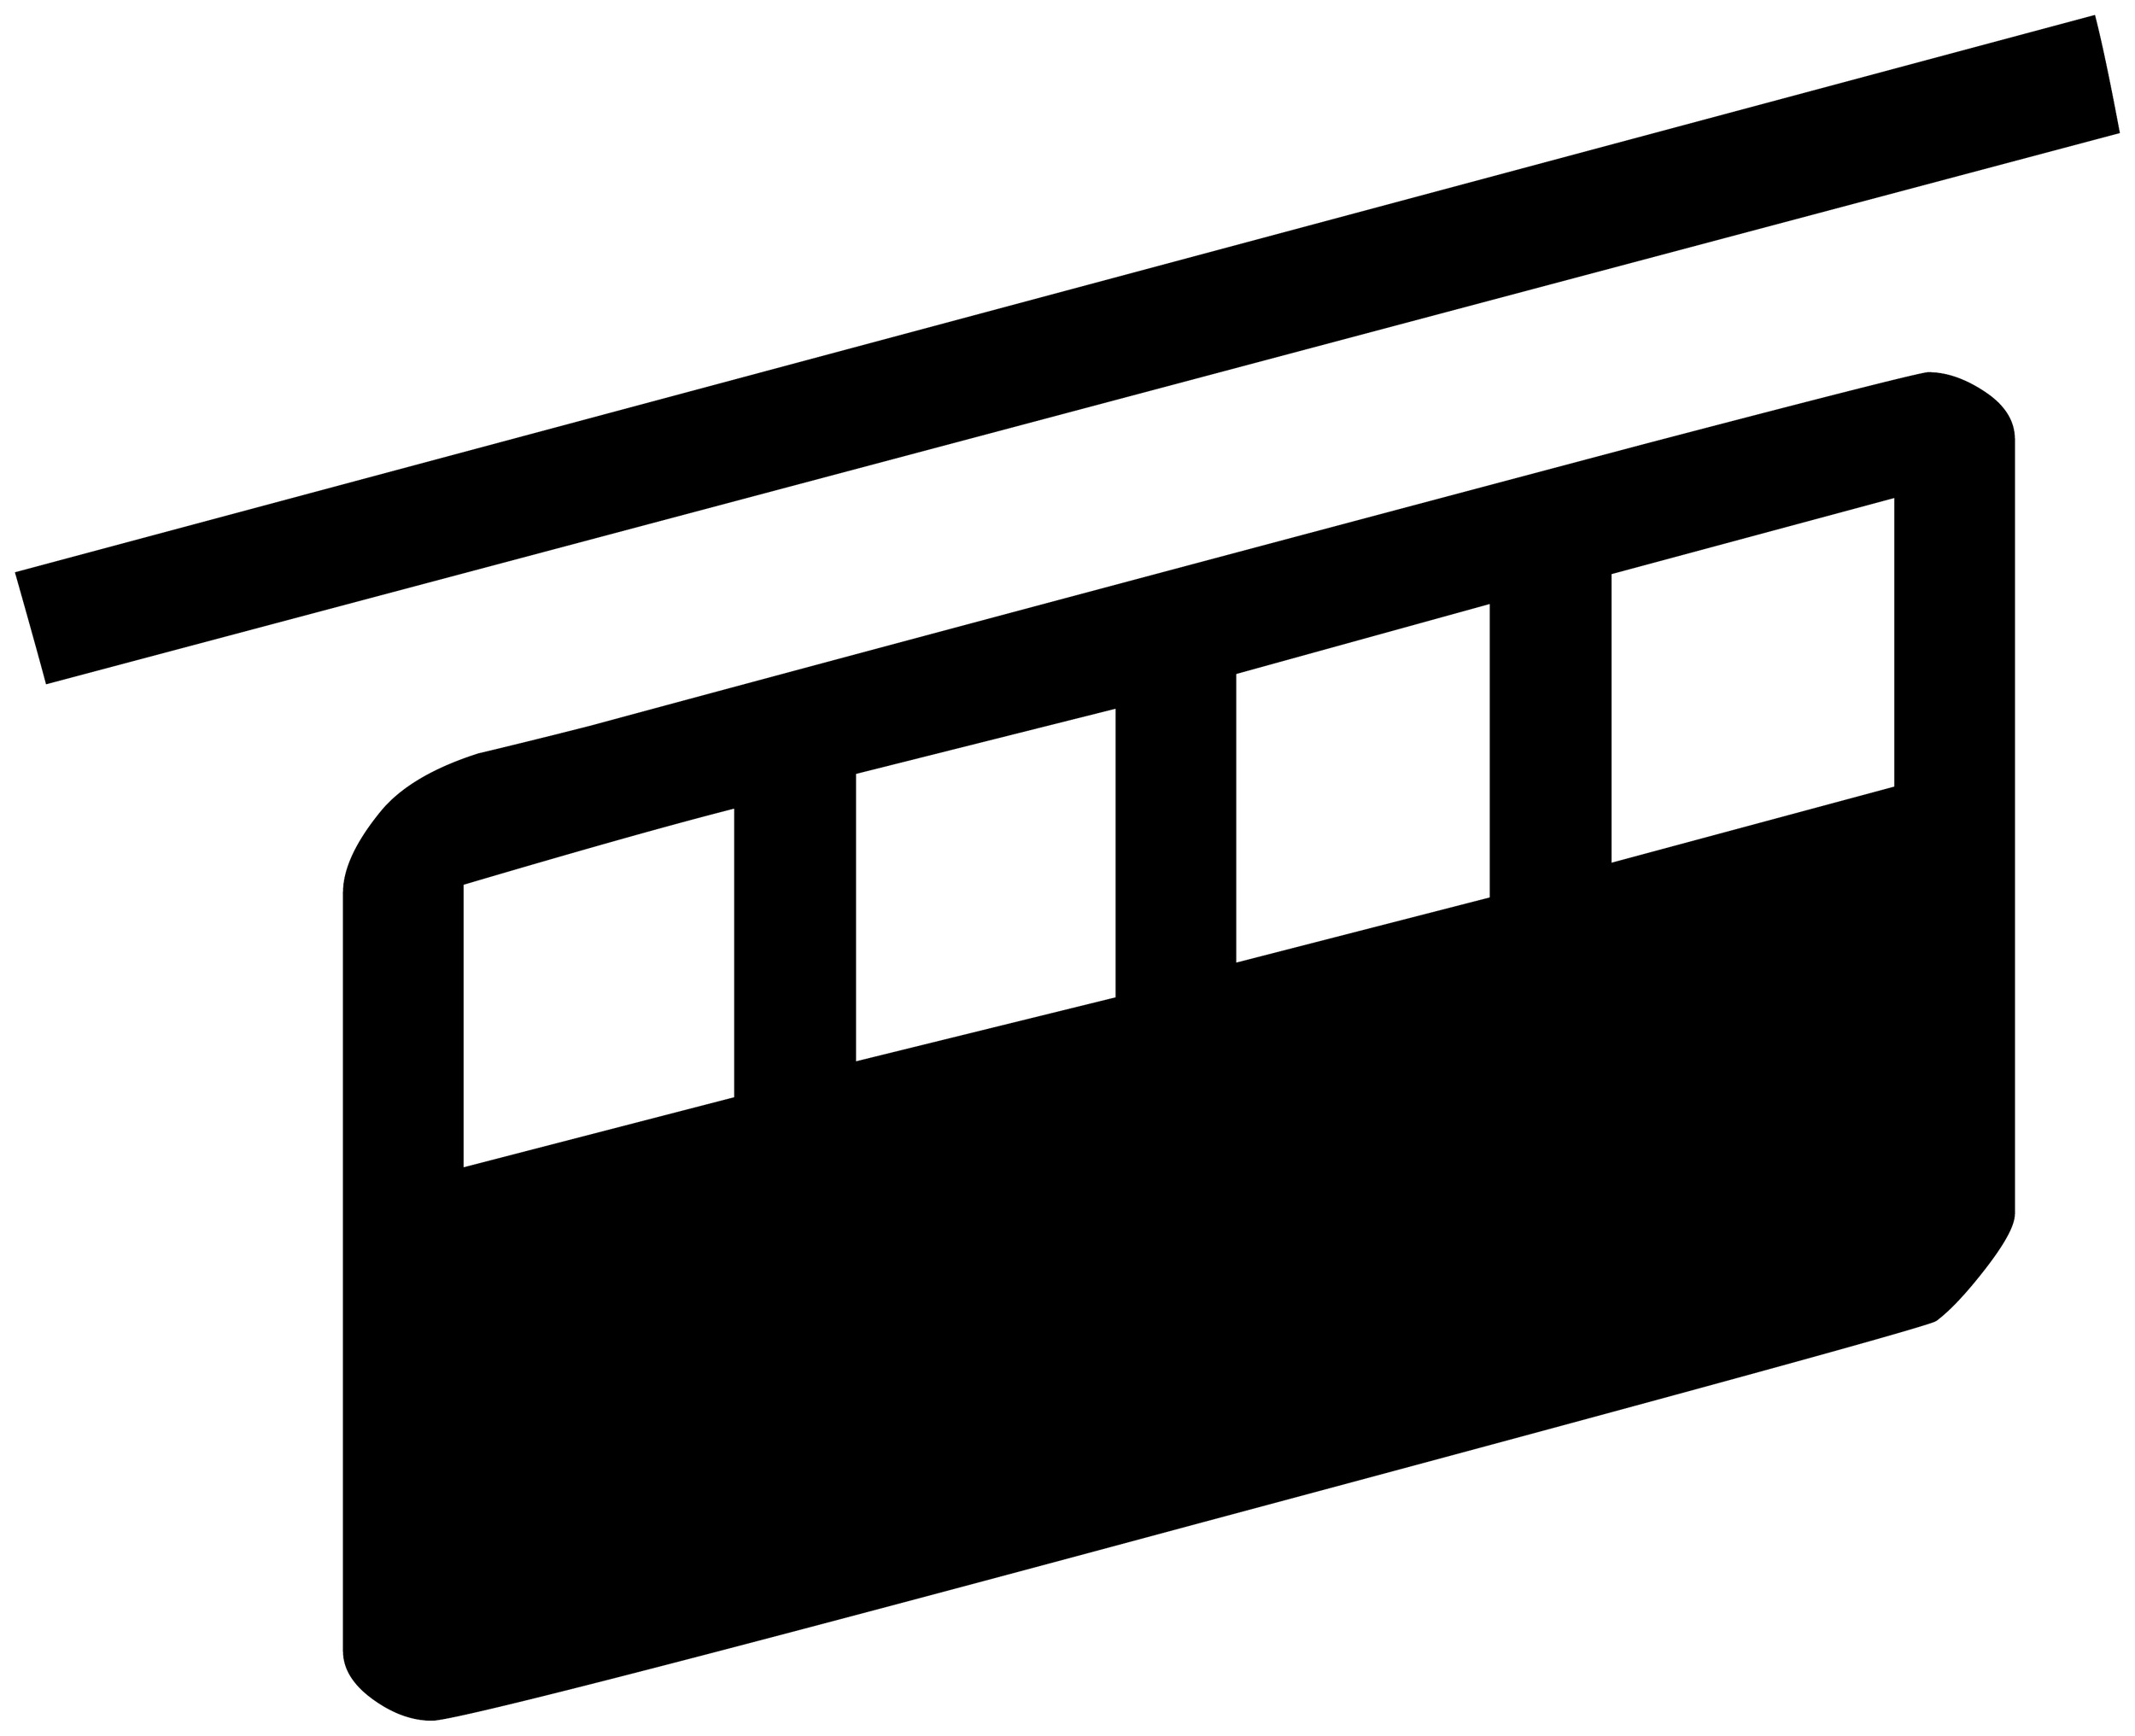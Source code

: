 


\begin{tikzpicture}[y=0.80pt, x=0.80pt, yscale=-1.0, xscale=1.0, inner sep=0pt, outer sep=0pt]
\begin{scope}[shift={(100.0,1708.0)},nonzero rule]
  \path[draw=.,fill=.,line width=1.600pt] (1807.0,-1188.0) --
    (107.0,-736.0) .. controls (101.667,-756.0) and (93.333,-786.0)
    .. (82.0,-826.0) -- (1787.0,-1283.0) .. controls
    (1792.333,-1262.333) and (1799.0,-1230.667) .. (1807.0,-1188.0) --
    cycle(1721.0,-300.0) .. controls (1721.0,-290.667) and
    (1712.333,-275.0) .. (1695.0,-253.0) .. controls
    (1680.333,-234.333) and (1667.667,-221.0) .. (1657.0,-213.0) ..
    controls (1651.667,-209.0) and (1450.0,-153.667) ..
    (1052.0,-47.0) .. controls (651.333,61.0) and (441.667,115.0) ..
    (423.0,115.0) .. controls (407.667,115.0) and (392.333,109.667) ..
    (377.0,99.0) .. controls (359.667,87.0) and (351.0,73.667) ..
    (351.0,59.0) -- (351.0,-564.0) .. controls (351.0,-582.667)
    and (361.0,-604.333) .. (381.0,-629.0) .. controls
    (397.0,-649.0) and (423.667,-665.0) .. (461.0,-677.0) ..
    controls (491.667,-684.333) and (522.667,-692.0) .. (554.0,-700.0)
    .. controls (746.0,-752.0) and (1034.0,-829.0) ..
    (1418.0,-931.0) .. controls (1568.0,-970.333) and
    (1645.667,-990.0) .. (1651.0,-990.0) .. controls
    (1665.667,-990.0) and (1681.0,-984.667) .. (1697.0,-974.0) ..
    controls (1713.0,-963.333) and (1721.0,-950.667) ..
    (1721.0,-936.0) -- (1721.0,-300.0) -- cycle(1624.0,-650.0)
    -- (1624.0,-889.0) -- (1390.0,-826.0) -- (1390.0,-587.0) --
    (1624.0,-650.0) -- cycle(1292.0,-559.0) -- (1292.0,-802.0)
    -- (1082.0,-744.0) -- (1082.0,-505.0) -- (1292.0,-559.0) --
    cycle(985.0,-477.0) -- (985.0,-716.0) -- (770.0,-662.0) --
    (770.0,-424.0) -- (985.0,-477.0) -- cycle(672.0,-395.0) --
    (672.0,-634.0) .. controls (622.0,-621.333) and (547.333,-600.333)
    .. (448.0,-571.0) -- (448.0,-337.0) -- (672.0,-395.0) --
    cycle;
\end{scope}

\end{tikzpicture}

